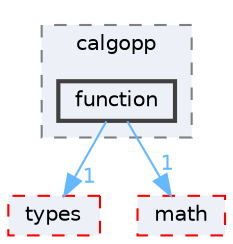 digraph "lib/function/include/calgopp/function"
{
 // LATEX_PDF_SIZE
  bgcolor="transparent";
  edge [fontname=Helvetica,fontsize=10,labelfontname=Helvetica,labelfontsize=10];
  node [fontname=Helvetica,fontsize=10,shape=box,height=0.2,width=0.4];
  compound=true
  subgraph clusterdir_47527aa265fc0213fba02d5068b62958 {
    graph [ bgcolor="#edf0f7", pencolor="grey50", label="calgopp", fontname=Helvetica,fontsize=10 style="filled,dashed", URL="dir_47527aa265fc0213fba02d5068b62958.html",tooltip=""]
  dir_d2b92af5a2cfbc9acf9c6f0ed7f1652b [label="function", fillcolor="#edf0f7", color="grey25", style="filled,bold", URL="dir_d2b92af5a2cfbc9acf9c6f0ed7f1652b.html",tooltip=""];
  }
  dir_560694f03ee5bf1136d79e4f1ca1ca37 [label="types", fillcolor="#edf0f7", color="red", style="filled,dashed", URL="dir_560694f03ee5bf1136d79e4f1ca1ca37.html",tooltip=""];
  dir_a36354df93aef5eec904487b77fa4fab [label="math", fillcolor="#edf0f7", color="red", style="filled,dashed", URL="dir_a36354df93aef5eec904487b77fa4fab.html",tooltip=""];
  dir_d2b92af5a2cfbc9acf9c6f0ed7f1652b->dir_560694f03ee5bf1136d79e4f1ca1ca37 [headlabel="1", labeldistance=1.5 headhref="dir_000012_000028.html" color="steelblue1" fontcolor="steelblue1"];
  dir_d2b92af5a2cfbc9acf9c6f0ed7f1652b->dir_a36354df93aef5eec904487b77fa4fab [headlabel="1", labeldistance=1.5 headhref="dir_000012_000023.html" color="steelblue1" fontcolor="steelblue1"];
}
